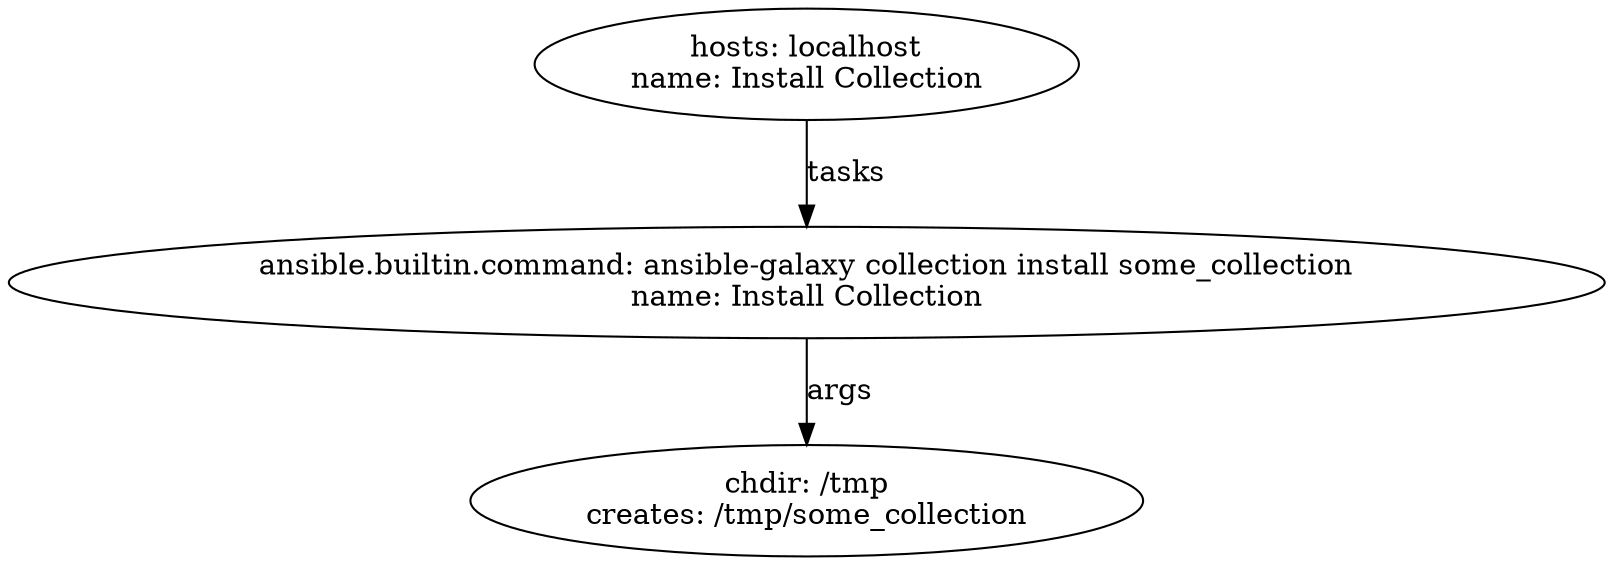 digraph graphname {
2223 [label="chdir: /tmp\ncreates: /tmp/some_collection\n"];
2222 [label="ansible.builtin.command: ansible-galaxy collection install some_collection\nname: Install Collection\n"];
2222 -> 2223 [label="args"];
2221 [label="hosts: localhost\nname: Install Collection\n"];
2221 -> 2222 [label="tasks"];
}
